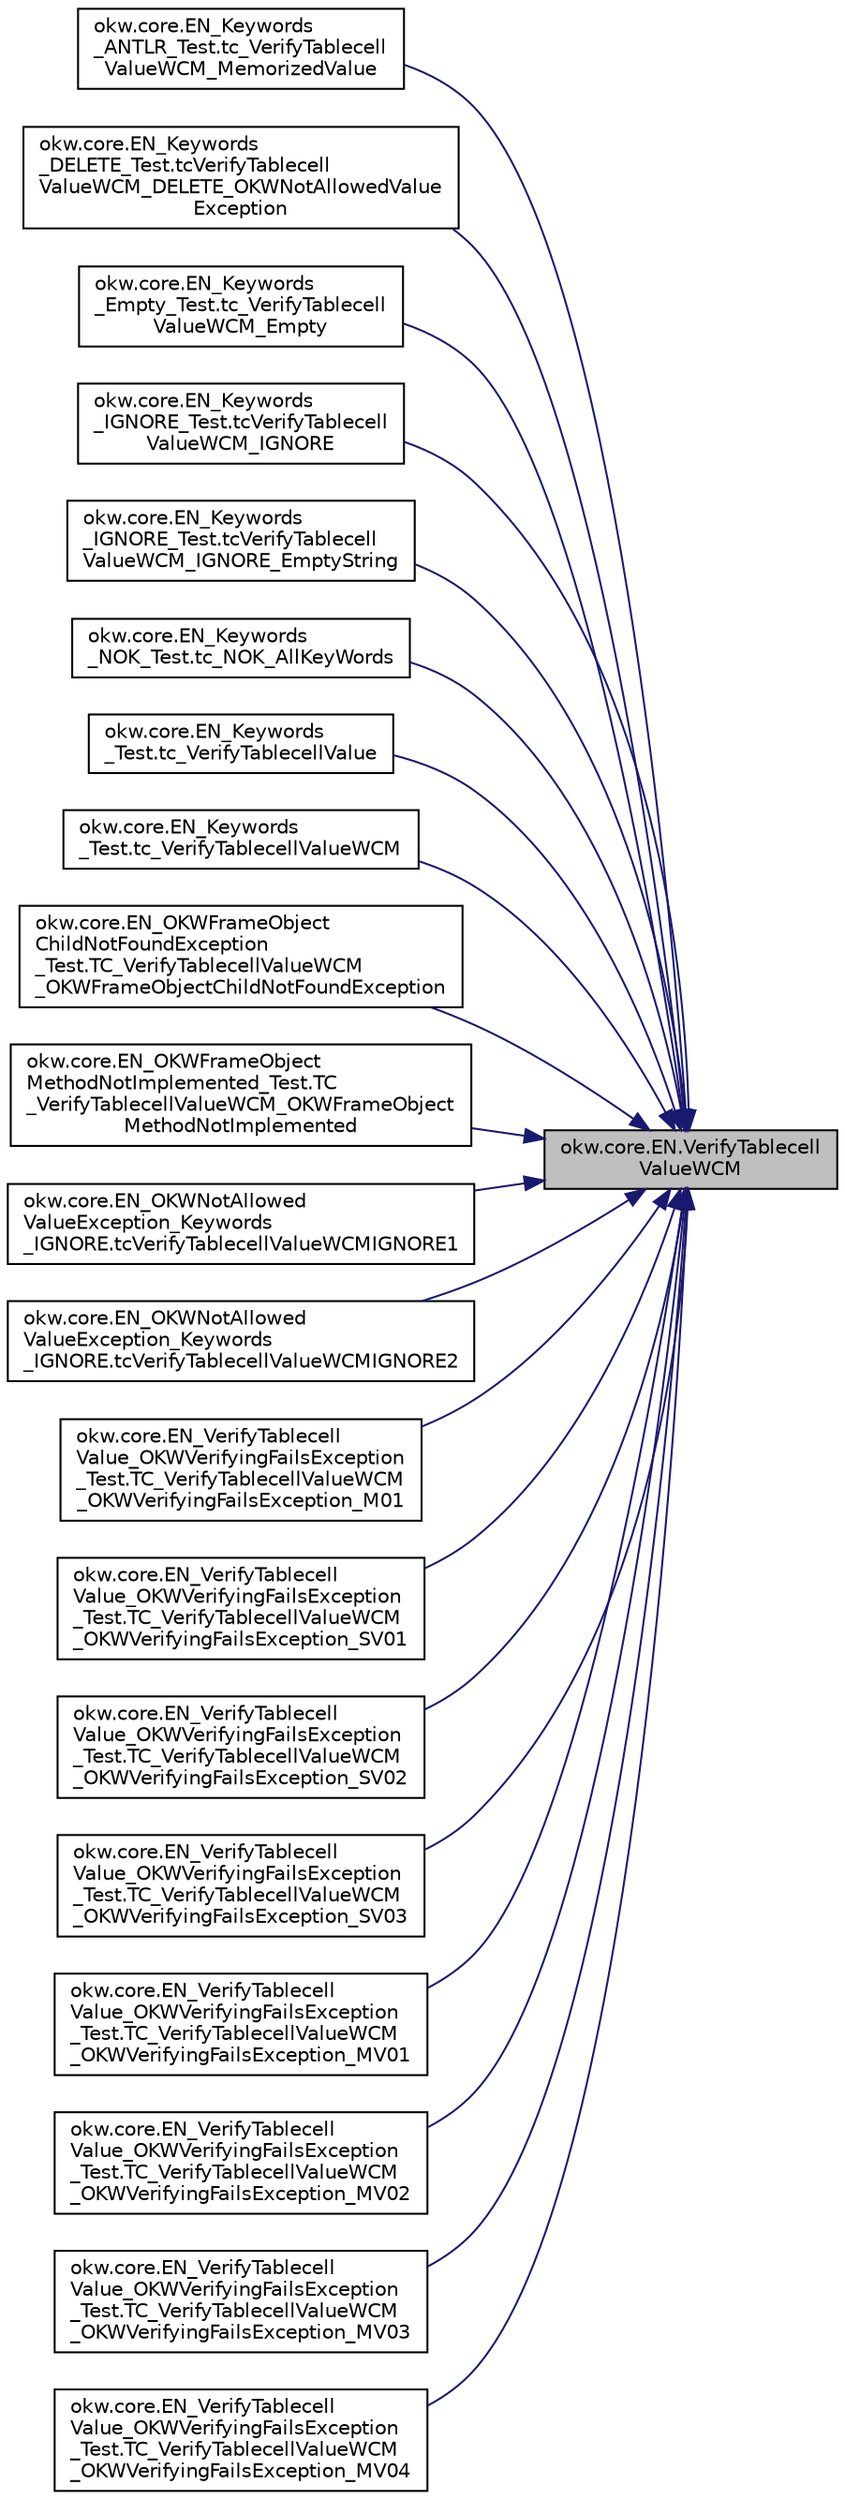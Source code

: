 digraph "okw.core.EN.VerifyTablecellValueWCM"
{
 // INTERACTIVE_SVG=YES
 // LATEX_PDF_SIZE
  edge [fontname="Helvetica",fontsize="10",labelfontname="Helvetica",labelfontsize="10"];
  node [fontname="Helvetica",fontsize="10",shape=record];
  rankdir="RL";
  Node3961 [label="okw.core.EN.VerifyTablecell\lValueWCM",height=0.2,width=0.4,color="black", fillcolor="grey75", style="filled", fontcolor="black",tooltip="Vergleicht den Inhalt der gegebenen Tabellenzelle mit dem erwarteten Wert."];
  Node3961 -> Node3962 [dir="back",color="midnightblue",fontsize="10",style="solid",fontname="Helvetica"];
  Node3962 [label="okw.core.EN_Keywords\l_ANTLR_Test.tc_VerifyTablecell\lValueWCM_MemorizedValue",height=0.2,width=0.4,color="black", fillcolor="white", style="filled",URL="$classokw_1_1core_1_1_e_n___keywords___a_n_t_l_r___test.html#a001e269537cc59c4573e8dd2275550b0",tooltip=" "];
  Node3961 -> Node3963 [dir="back",color="midnightblue",fontsize="10",style="solid",fontname="Helvetica"];
  Node3963 [label="okw.core.EN_Keywords\l_DELETE_Test.tcVerifyTablecell\lValueWCM_DELETE_OKWNotAllowedValue\lException",height=0.2,width=0.4,color="black", fillcolor="white", style="filled",URL="$classokw_1_1core_1_1_e_n___keywords___d_e_l_e_t_e___test.html#aef1aa280938a881904e91fbb8db09a8b",tooltip=" "];
  Node3961 -> Node3964 [dir="back",color="midnightblue",fontsize="10",style="solid",fontname="Helvetica"];
  Node3964 [label="okw.core.EN_Keywords\l_Empty_Test.tc_VerifyTablecell\lValueWCM_Empty",height=0.2,width=0.4,color="black", fillcolor="white", style="filled",URL="$classokw_1_1core_1_1_e_n___keywords___empty___test.html#a8449e6aa401aca7a8dc5701cfbe6588d",tooltip="Prüft \"${EMPTY}\" für das Schlüsselwort VerifyValue(string,string)"];
  Node3961 -> Node3965 [dir="back",color="midnightblue",fontsize="10",style="solid",fontname="Helvetica"];
  Node3965 [label="okw.core.EN_Keywords\l_IGNORE_Test.tcVerifyTablecell\lValueWCM_IGNORE",height=0.2,width=0.4,color="black", fillcolor="white", style="filled",URL="$classokw_1_1core_1_1_e_n___keywords___i_g_n_o_r_e___test.html#a27b68153a134989ed0bd3924a8ad6ef9",tooltip=" "];
  Node3961 -> Node3966 [dir="back",color="midnightblue",fontsize="10",style="solid",fontname="Helvetica"];
  Node3966 [label="okw.core.EN_Keywords\l_IGNORE_Test.tcVerifyTablecell\lValueWCM_IGNORE_EmptyString",height=0.2,width=0.4,color="black", fillcolor="white", style="filled",URL="$classokw_1_1core_1_1_e_n___keywords___i_g_n_o_r_e___test.html#a3b24ad3bc9ba3d0b1c1ba045b6a02f74",tooltip=" "];
  Node3961 -> Node3967 [dir="back",color="midnightblue",fontsize="10",style="solid",fontname="Helvetica"];
  Node3967 [label="okw.core.EN_Keywords\l_NOK_Test.tc_NOK_AllKeyWords",height=0.2,width=0.4,color="black", fillcolor="white", style="filled",URL="$classokw_1_1core_1_1_e_n___keywords___n_o_k___test.html#a81a960a2341dfb0e27da7871291c84dc",tooltip="Prüft methoden aufruf für einen einfachen Click."];
  Node3961 -> Node3968 [dir="back",color="midnightblue",fontsize="10",style="solid",fontname="Helvetica"];
  Node3968 [label="okw.core.EN_Keywords\l_Test.tc_VerifyTablecellValue",height=0.2,width=0.4,color="black", fillcolor="white", style="filled",URL="$classokw_1_1core_1_1_e_n___keywords___test.html#af71fe83cdc64d3d4276d23e0d8476275",tooltip=" "];
  Node3961 -> Node3969 [dir="back",color="midnightblue",fontsize="10",style="solid",fontname="Helvetica"];
  Node3969 [label="okw.core.EN_Keywords\l_Test.tc_VerifyTablecellValueWCM",height=0.2,width=0.4,color="black", fillcolor="white", style="filled",URL="$classokw_1_1core_1_1_e_n___keywords___test.html#a03b56f17307561f962e20a860e203b01",tooltip=" "];
  Node3961 -> Node3970 [dir="back",color="midnightblue",fontsize="10",style="solid",fontname="Helvetica"];
  Node3970 [label="okw.core.EN_OKWFrameObject\lChildNotFoundException\l_Test.TC_VerifyTablecellValueWCM\l_OKWFrameObjectChildNotFoundException",height=0.2,width=0.4,color="black", fillcolor="white", style="filled",URL="$classokw_1_1core_1_1_e_n___o_k_w_frame_object_child_not_found_exception___test.html#a02104956724e32ee77dd99ec6318fbf3",tooltip="Prüft ob die Ausnahme OKWFrameObjectChildNotFoundException durch die VerifyTablecellValueWCM ausgelös..."];
  Node3961 -> Node3971 [dir="back",color="midnightblue",fontsize="10",style="solid",fontname="Helvetica"];
  Node3971 [label="okw.core.EN_OKWFrameObject\lMethodNotImplemented_Test.TC\l_VerifyTablecellValueWCM_OKWFrameObject\lMethodNotImplemented",height=0.2,width=0.4,color="black", fillcolor="white", style="filled",URL="$classokw_1_1core_1_1_e_n___o_k_w_frame_object_method_not_implemented___test.html#ab57f6a3cb0f1844cbb7308c07cdc911e",tooltip="Prüft ob die Ausnahme OKWFrameObjectMethodNotImplemented von VerifyTablecellValueWCM( FN,..."];
  Node3961 -> Node3972 [dir="back",color="midnightblue",fontsize="10",style="solid",fontname="Helvetica"];
  Node3972 [label="okw.core.EN_OKWNotAllowed\lValueException_Keywords\l_IGNORE.tcVerifyTablecellValueWCMIGNORE1",height=0.2,width=0.4,color="black", fillcolor="white", style="filled",URL="$classokw_1_1core_1_1_e_n___o_k_w_not_allowed_value_exception___keywords___i_g_n_o_r_e.html#a01cc43e85801af91d6022e1efaf5f554",tooltip="Prüft ob \"${IGNORE} \" die Ausnahme okw.exceptions.OKWNotAllowedValueException auslöst."];
  Node3961 -> Node3973 [dir="back",color="midnightblue",fontsize="10",style="solid",fontname="Helvetica"];
  Node3973 [label="okw.core.EN_OKWNotAllowed\lValueException_Keywords\l_IGNORE.tcVerifyTablecellValueWCMIGNORE2",height=0.2,width=0.4,color="black", fillcolor="white", style="filled",URL="$classokw_1_1core_1_1_e_n___o_k_w_not_allowed_value_exception___keywords___i_g_n_o_r_e.html#a36bfbbdbc00d2c67b25f08bc0953fa7e",tooltip="Prüft ob \"\"${IGNORE}${TCN}\" die Ausnahme okw.exceptions.OKWNotAllowedValueException auslöst."];
  Node3961 -> Node3974 [dir="back",color="midnightblue",fontsize="10",style="solid",fontname="Helvetica"];
  Node3974 [label="okw.core.EN_VerifyTablecell\lValue_OKWVerifyingFailsException\l_Test.TC_VerifyTablecellValueWCM\l_OKWVerifyingFailsException_M01",height=0.2,width=0.4,color="black", fillcolor="white", style="filled",URL="$classokw_1_1core_1_1_e_n___verify_tablecell_value___o_k_w_verifying_fails_exception___test.html#a7d1689bc5748216a7b92c117af26e15b",tooltip="Prüft, ob die Ausnahme OKWVerifyingFailsException bei einem Soll/Ist-Vergleich ausgelöst wird."];
  Node3961 -> Node3975 [dir="back",color="midnightblue",fontsize="10",style="solid",fontname="Helvetica"];
  Node3975 [label="okw.core.EN_VerifyTablecell\lValue_OKWVerifyingFailsException\l_Test.TC_VerifyTablecellValueWCM\l_OKWVerifyingFailsException_SV01",height=0.2,width=0.4,color="black", fillcolor="white", style="filled",URL="$classokw_1_1core_1_1_e_n___verify_tablecell_value___o_k_w_verifying_fails_exception___test.html#af54dfd1b5b177bf51f4d7898f3dc61dd",tooltip="Prüft, ob die Ausnahme OKWVerifyingFailsException bei einem Soll/Ist-Vergleich ausgelöst wird."];
  Node3961 -> Node3976 [dir="back",color="midnightblue",fontsize="10",style="solid",fontname="Helvetica"];
  Node3976 [label="okw.core.EN_VerifyTablecell\lValue_OKWVerifyingFailsException\l_Test.TC_VerifyTablecellValueWCM\l_OKWVerifyingFailsException_SV02",height=0.2,width=0.4,color="black", fillcolor="white", style="filled",URL="$classokw_1_1core_1_1_e_n___verify_tablecell_value___o_k_w_verifying_fails_exception___test.html#abc22401d4e522fd99228d329aa03252f",tooltip="Prüft, ob die Ausnahme OKWVerifyingFailsException bei einem Soll/Ist-Vergleich ausgelöst wird."];
  Node3961 -> Node3977 [dir="back",color="midnightblue",fontsize="10",style="solid",fontname="Helvetica"];
  Node3977 [label="okw.core.EN_VerifyTablecell\lValue_OKWVerifyingFailsException\l_Test.TC_VerifyTablecellValueWCM\l_OKWVerifyingFailsException_SV03",height=0.2,width=0.4,color="black", fillcolor="white", style="filled",URL="$classokw_1_1core_1_1_e_n___verify_tablecell_value___o_k_w_verifying_fails_exception___test.html#af68d0df2919f388b020991884c9c277c",tooltip="Prüft, ob die Ausnahme OKWVerifyingFailsException bei einem Soll/Ist-Vergleich ausgelöst wird."];
  Node3961 -> Node3978 [dir="back",color="midnightblue",fontsize="10",style="solid",fontname="Helvetica"];
  Node3978 [label="okw.core.EN_VerifyTablecell\lValue_OKWVerifyingFailsException\l_Test.TC_VerifyTablecellValueWCM\l_OKWVerifyingFailsException_MV01",height=0.2,width=0.4,color="black", fillcolor="white", style="filled",URL="$classokw_1_1core_1_1_e_n___verify_tablecell_value___o_k_w_verifying_fails_exception___test.html#abb87915a2ba983fa43a2b1c8b9be6fcd",tooltip="Prüft, ob die Ausnahme OKWVerifyingFailsException bei einem Soll/Ist-Vergleich ausgelöst wird."];
  Node3961 -> Node3979 [dir="back",color="midnightblue",fontsize="10",style="solid",fontname="Helvetica"];
  Node3979 [label="okw.core.EN_VerifyTablecell\lValue_OKWVerifyingFailsException\l_Test.TC_VerifyTablecellValueWCM\l_OKWVerifyingFailsException_MV02",height=0.2,width=0.4,color="black", fillcolor="white", style="filled",URL="$classokw_1_1core_1_1_e_n___verify_tablecell_value___o_k_w_verifying_fails_exception___test.html#a541ac6fcca8d1da6fa7e2eaefb226c3d",tooltip="Prüft, ob die Ausnahme OKWVerifyingFailsException bei einem Soll/Ist-Vergleich ausgelöst wird."];
  Node3961 -> Node3980 [dir="back",color="midnightblue",fontsize="10",style="solid",fontname="Helvetica"];
  Node3980 [label="okw.core.EN_VerifyTablecell\lValue_OKWVerifyingFailsException\l_Test.TC_VerifyTablecellValueWCM\l_OKWVerifyingFailsException_MV03",height=0.2,width=0.4,color="black", fillcolor="white", style="filled",URL="$classokw_1_1core_1_1_e_n___verify_tablecell_value___o_k_w_verifying_fails_exception___test.html#a0557d509a1ea0ba6aecd8387d5c09b6d",tooltip="Prüft, ob die Ausnahme OKWVerifyingFailsException bei einem Soll/Ist-Vergleich ausgelöst wird."];
  Node3961 -> Node3981 [dir="back",color="midnightblue",fontsize="10",style="solid",fontname="Helvetica"];
  Node3981 [label="okw.core.EN_VerifyTablecell\lValue_OKWVerifyingFailsException\l_Test.TC_VerifyTablecellValueWCM\l_OKWVerifyingFailsException_MV04",height=0.2,width=0.4,color="black", fillcolor="white", style="filled",URL="$classokw_1_1core_1_1_e_n___verify_tablecell_value___o_k_w_verifying_fails_exception___test.html#a7930de8c19b5fbbd7ddaa75bd106726b",tooltip="Prüft, ob die Ausnahme OKWVerifyingFailsException bei einem Soll/Ist-Vergleich ausgelöst wird."];
}
